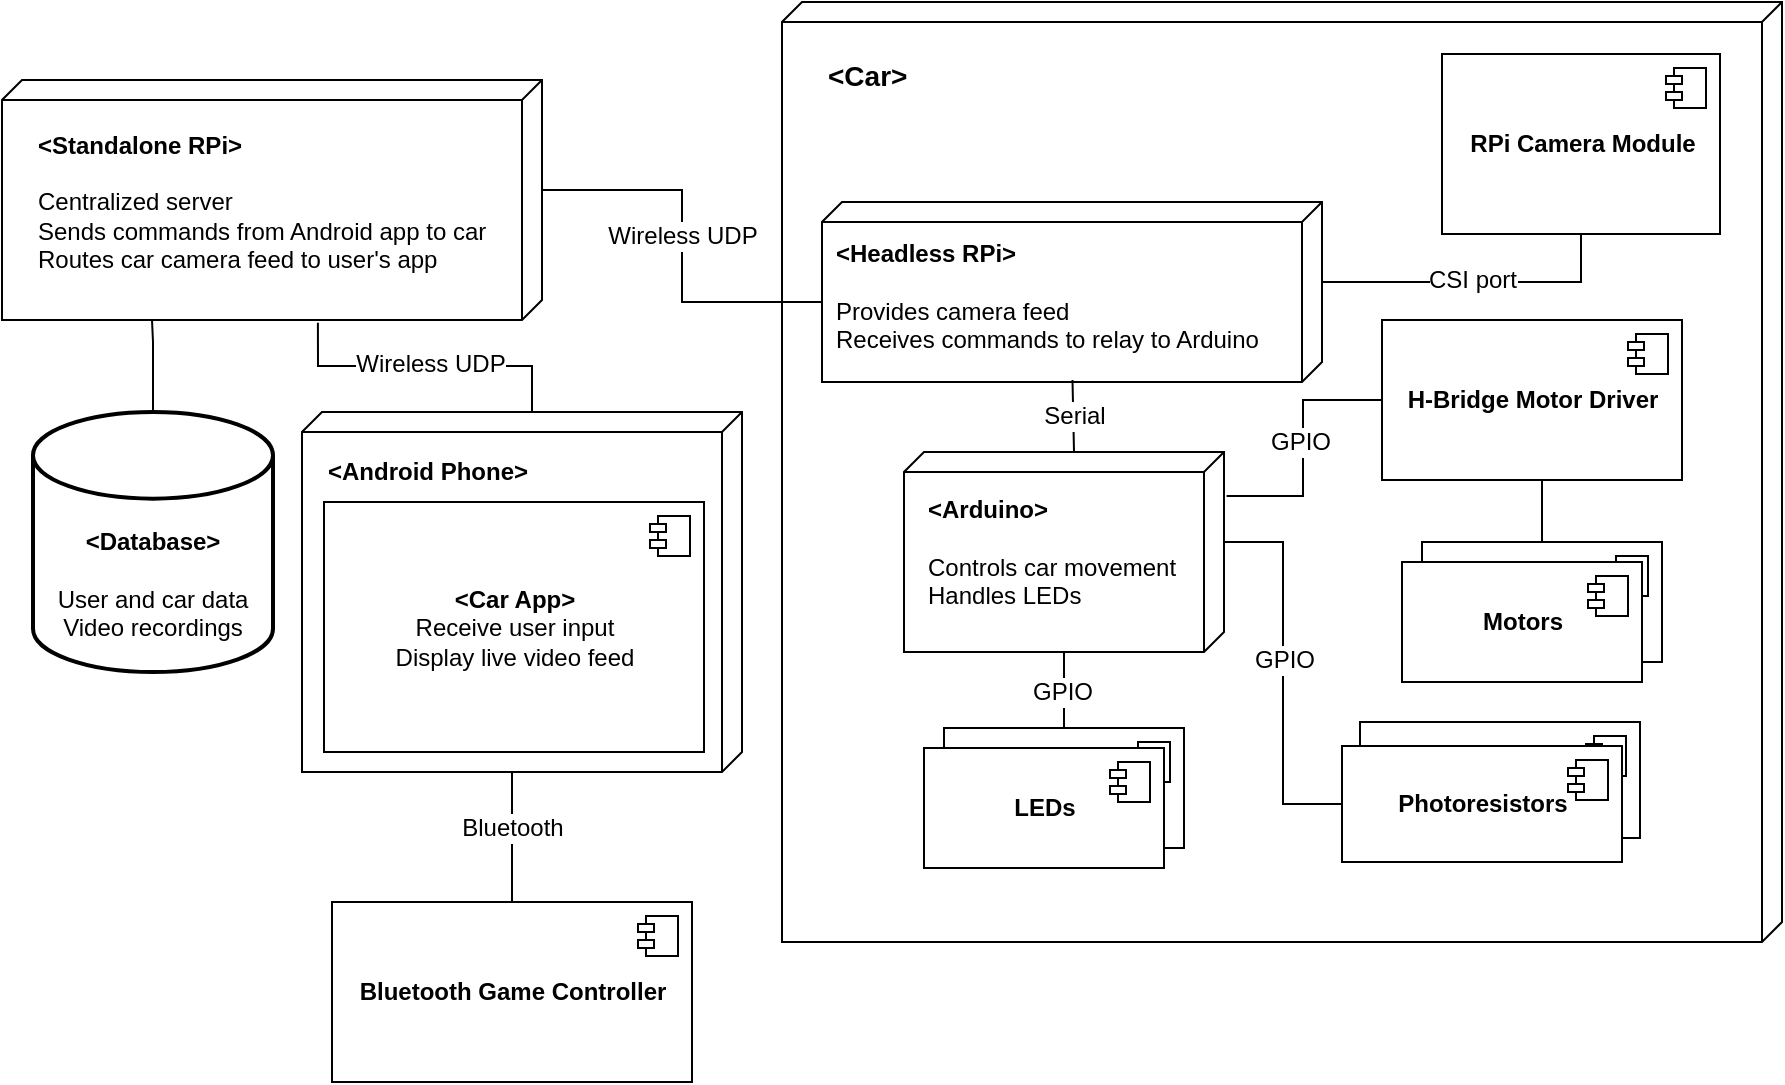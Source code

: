 <mxfile version="12.1.3" pages="1"><diagram name="Page-1" id="5f0bae14-7c28-e335-631c-24af17079c00"><mxGraphModel dx="1103" dy="657" grid="1" gridSize="10" guides="1" tooltips="1" connect="1" arrows="1" fold="1" page="1" pageScale="1" pageWidth="1100" pageHeight="850" background="#ffffff" math="0" shadow="0"><root><mxCell id="0"/><mxCell id="1" parent="0"/><mxCell id="-PlMzmXTGtEjnR366HvF-57" value="" style="verticalAlign=top;align=left;spacingTop=8;spacingLeft=2;spacingRight=12;shape=cube;size=10;direction=south;fontStyle=4;html=1;" parent="1" vertex="1"><mxGeometry x="420" y="120" width="500" height="470" as="geometry"/></mxCell><mxCell id="-PlMzmXTGtEjnR366HvF-12" value="&lt;b&gt;RPi Camera Module&lt;/b&gt;" style="html=1;" parent="1" vertex="1"><mxGeometry x="750" y="146" width="139" height="90" as="geometry"/></mxCell><mxCell id="-PlMzmXTGtEjnR366HvF-13" value="" style="shape=component;jettyWidth=8;jettyHeight=4;" parent="-PlMzmXTGtEjnR366HvF-12" vertex="1"><mxGeometry x="1" width="20" height="20" relative="1" as="geometry"><mxPoint x="-27" y="7" as="offset"/></mxGeometry></mxCell><mxCell id="-PlMzmXTGtEjnR366HvF-16" value="" style="group" parent="1" vertex="1" connectable="0"><mxGeometry x="440" y="220" width="250" height="90" as="geometry"/></mxCell><mxCell id="-PlMzmXTGtEjnR366HvF-3" value="" style="verticalAlign=top;align=left;spacingTop=8;spacingLeft=2;spacingRight=12;shape=cube;size=10;direction=south;fontStyle=4;html=1;rounded=0;shadow=0;comic=0;labelBackgroundColor=none;strokeColor=#000000;strokeWidth=1;fillColor=#ffffff;fontFamily=Verdana;fontSize=12;fontColor=#000000;" parent="-PlMzmXTGtEjnR366HvF-16" vertex="1"><mxGeometry width="250" height="90" as="geometry"/></mxCell><mxCell id="-PlMzmXTGtEjnR366HvF-6" value="&lt;b&gt;&amp;lt;Headless RPi&amp;gt;&lt;/b&gt;&lt;br&gt;&lt;br&gt;Provides camera feed&lt;br&gt;Receives commands to relay to Arduino" style="text;html=1;strokeColor=none;fillColor=none;align=left;verticalAlign=middle;whiteSpace=wrap;rounded=0;container=1;" parent="-PlMzmXTGtEjnR366HvF-16" vertex="1" collapsed="1"><mxGeometry x="5" y="17" width="225" height="60" as="geometry"><mxRectangle x="5" y="17" width="220" height="60" as="alternateBounds"/></mxGeometry></mxCell><mxCell id="-PlMzmXTGtEjnR366HvF-18" value="" style="group" parent="1" vertex="1" connectable="0"><mxGeometry x="481" y="345" width="160" height="100" as="geometry"/></mxCell><mxCell id="-PlMzmXTGtEjnR366HvF-19" value="" style="verticalAlign=top;align=left;spacingTop=8;spacingLeft=2;spacingRight=12;shape=cube;size=10;direction=south;fontStyle=4;html=1;" parent="-PlMzmXTGtEjnR366HvF-18" vertex="1"><mxGeometry width="160" height="100" as="geometry"/></mxCell><mxCell id="-PlMzmXTGtEjnR366HvF-20" value="&lt;b&gt;&amp;lt;Arduino&amp;gt;&lt;/b&gt;&lt;br&gt;&lt;br&gt;Controls car movement&lt;br&gt;Handles LEDs" style="text;html=1;strokeColor=none;fillColor=none;align=left;verticalAlign=middle;whiteSpace=wrap;rounded=0;" parent="-PlMzmXTGtEjnR366HvF-18" vertex="1"><mxGeometry x="10" y="20" width="130" height="60" as="geometry"/></mxCell><mxCell id="-PlMzmXTGtEjnR366HvF-24" style="edgeStyle=orthogonalEdgeStyle;rounded=0;orthogonalLoop=1;jettySize=auto;html=1;exitX=0;exitY=0;exitDx=40;exitDy=0;exitPerimeter=0;entryX=0.5;entryY=1;entryDx=0;entryDy=0;endArrow=none;endFill=0;" parent="1" source="-PlMzmXTGtEjnR366HvF-3" target="-PlMzmXTGtEjnR366HvF-12" edge="1"><mxGeometry relative="1" as="geometry"/></mxCell><mxCell id="-PlMzmXTGtEjnR366HvF-26" value="CSI port" style="text;html=1;resizable=0;points=[];align=center;verticalAlign=middle;labelBackgroundColor=#ffffff;" parent="-PlMzmXTGtEjnR366HvF-24" vertex="1" connectable="0"><mxGeometry x="-0.026" y="-1" relative="1" as="geometry"><mxPoint y="-2" as="offset"/></mxGeometry></mxCell><mxCell id="-PlMzmXTGtEjnR366HvF-38" style="edgeStyle=orthogonalEdgeStyle;rounded=0;orthogonalLoop=1;jettySize=auto;html=1;exitX=0.22;exitY=-0.008;exitDx=0;exitDy=0;exitPerimeter=0;entryX=0;entryY=0.5;entryDx=0;entryDy=0;endArrow=none;endFill=0;" parent="1" source="-PlMzmXTGtEjnR366HvF-19" target="85KG-vbvYLVIe-GBni4Z-4" edge="1"><mxGeometry relative="1" as="geometry"/></mxCell><mxCell id="-PlMzmXTGtEjnR366HvF-52" value="GPIO" style="text;html=1;resizable=0;points=[];align=center;verticalAlign=middle;labelBackgroundColor=#ffffff;" parent="-PlMzmXTGtEjnR366HvF-38" vertex="1" connectable="0"><mxGeometry x="0.042" y="2" relative="1" as="geometry"><mxPoint as="offset"/></mxGeometry></mxCell><mxCell id="-PlMzmXTGtEjnR366HvF-42" value="&lt;b&gt;Wheels&lt;/b&gt;" style="html=1;" parent="1" vertex="1"><mxGeometry x="501" y="483" width="120" height="60" as="geometry"/></mxCell><mxCell id="-PlMzmXTGtEjnR366HvF-43" value="" style="shape=component;jettyWidth=8;jettyHeight=4;" parent="-PlMzmXTGtEjnR366HvF-42" vertex="1"><mxGeometry x="1" width="20" height="20" relative="1" as="geometry"><mxPoint x="-27" y="7" as="offset"/></mxGeometry></mxCell><mxCell id="-PlMzmXTGtEjnR366HvF-44" value="&lt;b&gt;LEDs&lt;/b&gt;" style="html=1;" parent="1" vertex="1"><mxGeometry x="491" y="493" width="120" height="60" as="geometry"/></mxCell><mxCell id="-PlMzmXTGtEjnR366HvF-45" value="" style="shape=component;jettyWidth=8;jettyHeight=4;" parent="-PlMzmXTGtEjnR366HvF-44" vertex="1"><mxGeometry x="1" width="20" height="20" relative="1" as="geometry"><mxPoint x="-27" y="7" as="offset"/></mxGeometry></mxCell><mxCell id="-PlMzmXTGtEjnR366HvF-50" style="edgeStyle=orthogonalEdgeStyle;rounded=0;orthogonalLoop=1;jettySize=auto;html=1;exitX=0;exitY=0;exitDx=45;exitDy=0;exitPerimeter=0;entryX=0;entryY=0.5;entryDx=0;entryDy=0;endArrow=none;endFill=0;" parent="1" source="-PlMzmXTGtEjnR366HvF-19" target="85KG-vbvYLVIe-GBni4Z-1" edge="1"><mxGeometry relative="1" as="geometry"/></mxCell><mxCell id="-PlMzmXTGtEjnR366HvF-51" value="GPIO" style="text;html=1;resizable=0;points=[];align=center;verticalAlign=middle;labelBackgroundColor=#ffffff;" parent="-PlMzmXTGtEjnR366HvF-50" vertex="1" connectable="0"><mxGeometry x="-0.067" relative="1" as="geometry"><mxPoint as="offset"/></mxGeometry></mxCell><mxCell id="-PlMzmXTGtEjnR366HvF-60" value="" style="group" parent="1" vertex="1" connectable="0"><mxGeometry x="30" y="159" width="270" height="120" as="geometry"/></mxCell><mxCell id="-PlMzmXTGtEjnR366HvF-8" value="" style="group" parent="-PlMzmXTGtEjnR366HvF-60" vertex="1" connectable="0"><mxGeometry width="270" height="120" as="geometry"/></mxCell><mxCell id="39150e848f15840c-1" value="" style="verticalAlign=top;align=left;spacingTop=8;spacingLeft=2;spacingRight=12;shape=cube;size=10;direction=south;fontStyle=4;html=1;rounded=0;shadow=0;comic=0;labelBackgroundColor=none;strokeColor=#000000;strokeWidth=1;fillColor=#ffffff;fontFamily=Verdana;fontSize=12;fontColor=#000000;" parent="-PlMzmXTGtEjnR366HvF-8" vertex="1"><mxGeometry width="270" height="120" as="geometry"/></mxCell><mxCell id="-PlMzmXTGtEjnR366HvF-2" value="&lt;span&gt;&lt;b&gt;&amp;lt;Standalone RPi&amp;gt;&lt;/b&gt;&lt;br&gt;&lt;br&gt;Centralized server&lt;br&gt;Sends commands from Android app to car&lt;br&gt;Routes car camera feed to user's app&lt;br&gt;&lt;/span&gt;" style="text;html=1;strokeColor=none;fillColor=none;align=left;verticalAlign=middle;whiteSpace=wrap;rounded=0;" parent="-PlMzmXTGtEjnR366HvF-8" vertex="1"><mxGeometry x="15.5" y="21" width="228" height="80" as="geometry"/></mxCell><mxCell id="-PlMzmXTGtEjnR366HvF-61" style="edgeStyle=orthogonalEdgeStyle;rounded=0;orthogonalLoop=1;jettySize=auto;html=1;exitX=0;exitY=0;exitDx=100;exitDy=85;exitPerimeter=0;entryX=0.5;entryY=0;entryDx=0;entryDy=0;endArrow=none;endFill=0;" parent="1" source="-PlMzmXTGtEjnR366HvF-19" target="-PlMzmXTGtEjnR366HvF-42" edge="1"><mxGeometry relative="1" as="geometry"/></mxCell><mxCell id="-PlMzmXTGtEjnR366HvF-62" value="GPIO" style="text;html=1;resizable=0;points=[];align=center;verticalAlign=middle;labelBackgroundColor=#ffffff;" parent="-PlMzmXTGtEjnR366HvF-61" vertex="1" connectable="0"><mxGeometry x="0.129" y="-1" relative="1" as="geometry"><mxPoint as="offset"/></mxGeometry></mxCell><mxCell id="-PlMzmXTGtEjnR366HvF-63" style="edgeStyle=orthogonalEdgeStyle;rounded=0;orthogonalLoop=1;jettySize=auto;html=1;exitX=0;exitY=0;exitDx=55;exitDy=0;exitPerimeter=0;entryX=0;entryY=0;entryDx=50;entryDy=250;entryPerimeter=0;endArrow=none;endFill=0;" parent="1" source="39150e848f15840c-1" target="-PlMzmXTGtEjnR366HvF-3" edge="1"><mxGeometry relative="1" as="geometry"/></mxCell><mxCell id="-PlMzmXTGtEjnR366HvF-65" value="Wireless UDP" style="text;html=1;resizable=0;points=[];align=center;verticalAlign=middle;labelBackgroundColor=#ffffff;" parent="-PlMzmXTGtEjnR366HvF-63" vertex="1" connectable="0"><mxGeometry x="-0.324" y="4" relative="1" as="geometry"><mxPoint x="3.5" y="26.5" as="offset"/></mxGeometry></mxCell><mxCell id="-PlMzmXTGtEjnR366HvF-67" style="edgeStyle=orthogonalEdgeStyle;rounded=0;orthogonalLoop=1;jettySize=auto;html=1;exitX=0;exitY=0;exitDx=0;exitDy=75;exitPerimeter=0;entryX=0.989;entryY=0.499;entryDx=0;entryDy=0;entryPerimeter=0;endArrow=none;endFill=0;" parent="1" source="-PlMzmXTGtEjnR366HvF-19" target="-PlMzmXTGtEjnR366HvF-3" edge="1"><mxGeometry relative="1" as="geometry"/></mxCell><mxCell id="-PlMzmXTGtEjnR366HvF-68" value="Serial" style="text;html=1;resizable=0;points=[];align=center;verticalAlign=middle;labelBackgroundColor=#ffffff;" parent="-PlMzmXTGtEjnR366HvF-67" vertex="1" connectable="0"><mxGeometry x="0.183" relative="1" as="geometry"><mxPoint y="3" as="offset"/></mxGeometry></mxCell><mxCell id="-PlMzmXTGtEjnR366HvF-69" value="&lt;b&gt;&lt;font style=&quot;font-size: 14px&quot;&gt;&amp;lt;Car&amp;gt;&lt;/font&gt;&lt;/b&gt;" style="text;html=1;resizable=0;points=[];autosize=1;align=left;verticalAlign=top;spacingTop=-4;" parent="1" vertex="1"><mxGeometry x="441" y="146" width="60" height="20" as="geometry"/></mxCell><mxCell id="-PlMzmXTGtEjnR366HvF-72" value="" style="group" parent="1" vertex="1" connectable="0"><mxGeometry x="45.5" y="325" width="120" height="135" as="geometry"/></mxCell><mxCell id="-PlMzmXTGtEjnR366HvF-70" value="" style="strokeWidth=2;html=1;shape=mxgraph.flowchart.database;whiteSpace=wrap;" parent="-PlMzmXTGtEjnR366HvF-72" vertex="1"><mxGeometry width="120" height="130" as="geometry"/></mxCell><mxCell id="-PlMzmXTGtEjnR366HvF-71" value="&lt;b&gt;&amp;lt;Database&amp;gt;&lt;/b&gt;&lt;br&gt;&lt;br&gt;User and car data&lt;br&gt;Video recordings" style="text;html=1;resizable=0;points=[];autosize=1;align=center;verticalAlign=top;spacingTop=-4;" parent="-PlMzmXTGtEjnR366HvF-72" vertex="1"><mxGeometry x="4" y="55" width="110" height="60" as="geometry"/></mxCell><mxCell id="-PlMzmXTGtEjnR366HvF-73" style="edgeStyle=orthogonalEdgeStyle;rounded=0;orthogonalLoop=1;jettySize=auto;html=1;endArrow=none;endFill=0;" parent="1" source="-PlMzmXTGtEjnR366HvF-70" target="39150e848f15840c-1" edge="1"><mxGeometry relative="1" as="geometry"><Array as="points"><mxPoint x="105" y="290"/><mxPoint x="105" y="290"/></Array></mxGeometry></mxCell><mxCell id="-PlMzmXTGtEjnR366HvF-81" style="edgeStyle=orthogonalEdgeStyle;rounded=0;orthogonalLoop=1;jettySize=auto;html=1;exitX=0;exitY=0;exitDx=0;exitDy=105;exitPerimeter=0;entryX=1.011;entryY=0.415;entryDx=0;entryDy=0;entryPerimeter=0;endArrow=none;endFill=0;" parent="1" source="-PlMzmXTGtEjnR366HvF-74" target="39150e848f15840c-1" edge="1"><mxGeometry relative="1" as="geometry"/></mxCell><mxCell id="-PlMzmXTGtEjnR366HvF-82" value="Wireless UDP" style="text;html=1;resizable=0;points=[];align=center;verticalAlign=middle;labelBackgroundColor=#ffffff;" parent="-PlMzmXTGtEjnR366HvF-81" vertex="1" connectable="0"><mxGeometry x="-0.055" y="-3" relative="1" as="geometry"><mxPoint x="-3" y="2" as="offset"/></mxGeometry></mxCell><mxCell id="c3y9Bif7tkaqeJNcm-Pq-4" style="edgeStyle=orthogonalEdgeStyle;rounded=0;orthogonalLoop=1;jettySize=auto;html=1;exitX=0;exitY=0;exitDx=180;exitDy=115;exitPerimeter=0;endArrow=none;endFill=0;" parent="1" source="-PlMzmXTGtEjnR366HvF-74" target="c3y9Bif7tkaqeJNcm-Pq-2" edge="1"><mxGeometry relative="1" as="geometry"/></mxCell><mxCell id="c3y9Bif7tkaqeJNcm-Pq-5" value="Bluetooth" style="text;html=1;resizable=0;points=[];align=center;verticalAlign=middle;labelBackgroundColor=#ffffff;" parent="c3y9Bif7tkaqeJNcm-Pq-4" vertex="1" connectable="0"><mxGeometry x="-0.139" y="-2" relative="1" as="geometry"><mxPoint x="2" y="-0.5" as="offset"/></mxGeometry></mxCell><mxCell id="-PlMzmXTGtEjnR366HvF-74" value="" style="verticalAlign=top;align=left;spacingTop=8;spacingLeft=2;spacingRight=12;shape=cube;size=10;direction=south;fontStyle=4;html=1;" parent="1" vertex="1"><mxGeometry x="180" y="325" width="220" height="180" as="geometry"/></mxCell><mxCell id="-PlMzmXTGtEjnR366HvF-76" value="&lt;span&gt;&lt;b&gt;&amp;lt;Android Phone&amp;gt;&lt;/b&gt;&lt;br&gt;&lt;/span&gt;" style="text;html=1;strokeColor=none;fillColor=none;align=left;verticalAlign=middle;whiteSpace=wrap;rounded=0;" parent="1" vertex="1"><mxGeometry x="190.5" y="345" width="110" height="20" as="geometry"/></mxCell><mxCell id="-PlMzmXTGtEjnR366HvF-79" value="&amp;lt;Car App&amp;gt;&lt;br&gt;&lt;span style=&quot;font-weight: normal&quot;&gt;Receive user input&lt;br&gt;Display live video feed&lt;/span&gt;" style="html=1;align=center;fontStyle=1" parent="1" vertex="1"><mxGeometry x="191" y="370" width="190" height="125" as="geometry"/></mxCell><mxCell id="-PlMzmXTGtEjnR366HvF-80" value="" style="shape=component;jettyWidth=8;jettyHeight=4;" parent="-PlMzmXTGtEjnR366HvF-79" vertex="1"><mxGeometry x="1" width="20" height="20" relative="1" as="geometry"><mxPoint x="-27" y="7" as="offset"/></mxGeometry></mxCell><mxCell id="c3y9Bif7tkaqeJNcm-Pq-2" value="&lt;b&gt;Bluetooth Game Controller&lt;/b&gt;" style="html=1;" parent="1" vertex="1"><mxGeometry x="195" y="570" width="180" height="90" as="geometry"/></mxCell><mxCell id="c3y9Bif7tkaqeJNcm-Pq-3" value="" style="shape=component;jettyWidth=8;jettyHeight=4;" parent="c3y9Bif7tkaqeJNcm-Pq-2" vertex="1"><mxGeometry x="1" width="20" height="20" relative="1" as="geometry"><mxPoint x="-27" y="7" as="offset"/></mxGeometry></mxCell><mxCell id="85KG-vbvYLVIe-GBni4Z-3" value="" style="group" vertex="1" connectable="0" parent="1"><mxGeometry x="700" y="480" width="149" height="70" as="geometry"/></mxCell><mxCell id="-PlMzmXTGtEjnR366HvF-46" value="&lt;b&gt;Photoresistors&lt;/b&gt;" style="html=1;" parent="85KG-vbvYLVIe-GBni4Z-3" vertex="1"><mxGeometry x="9" width="140" height="58" as="geometry"/></mxCell><mxCell id="-PlMzmXTGtEjnR366HvF-47" value="" style="shape=component;jettyWidth=8;jettyHeight=4;" parent="-PlMzmXTGtEjnR366HvF-46" vertex="1"><mxGeometry x="1" width="20" height="20" relative="1" as="geometry"><mxPoint x="-27" y="7" as="offset"/></mxGeometry></mxCell><mxCell id="85KG-vbvYLVIe-GBni4Z-1" value="&lt;b&gt;Photoresistors&lt;/b&gt;" style="html=1;" vertex="1" parent="85KG-vbvYLVIe-GBni4Z-3"><mxGeometry y="12" width="140" height="58" as="geometry"/></mxCell><mxCell id="85KG-vbvYLVIe-GBni4Z-2" value="" style="shape=component;jettyWidth=8;jettyHeight=4;" vertex="1" parent="85KG-vbvYLVIe-GBni4Z-1"><mxGeometry x="1" width="20" height="20" relative="1" as="geometry"><mxPoint x="-27" y="7" as="offset"/></mxGeometry></mxCell><mxCell id="85KG-vbvYLVIe-GBni4Z-9" style="edgeStyle=orthogonalEdgeStyle;rounded=0;orthogonalLoop=1;jettySize=auto;html=1;exitX=0.5;exitY=1;exitDx=0;exitDy=0;entryX=0.5;entryY=0;entryDx=0;entryDy=0;endArrow=none;endFill=0;" edge="1" parent="1" source="85KG-vbvYLVIe-GBni4Z-4" target="-PlMzmXTGtEjnR366HvF-34"><mxGeometry relative="1" as="geometry"/></mxCell><mxCell id="85KG-vbvYLVIe-GBni4Z-4" value="&lt;b&gt;H-Bridge Motor Driver&lt;/b&gt;" style="html=1;" vertex="1" parent="1"><mxGeometry x="720" y="279" width="150" height="80" as="geometry"/></mxCell><mxCell id="85KG-vbvYLVIe-GBni4Z-5" value="" style="shape=component;jettyWidth=8;jettyHeight=4;" vertex="1" parent="85KG-vbvYLVIe-GBni4Z-4"><mxGeometry x="1" width="20" height="20" relative="1" as="geometry"><mxPoint x="-27" y="7" as="offset"/></mxGeometry></mxCell><mxCell id="85KG-vbvYLVIe-GBni4Z-6" value="" style="group" vertex="1" connectable="0" parent="1"><mxGeometry x="730" y="390" width="130" height="70" as="geometry"/></mxCell><mxCell id="-PlMzmXTGtEjnR366HvF-34" value="&lt;b&gt;Wheels&lt;/b&gt;" style="html=1;" parent="85KG-vbvYLVIe-GBni4Z-6" vertex="1"><mxGeometry x="10" width="120" height="60" as="geometry"/></mxCell><mxCell id="-PlMzmXTGtEjnR366HvF-35" value="" style="shape=component;jettyWidth=8;jettyHeight=4;" parent="-PlMzmXTGtEjnR366HvF-34" vertex="1"><mxGeometry x="1" width="20" height="20" relative="1" as="geometry"><mxPoint x="-27" y="7" as="offset"/></mxGeometry></mxCell><mxCell id="-PlMzmXTGtEjnR366HvF-36" value="&lt;b&gt;Motors&lt;/b&gt;" style="html=1;" parent="85KG-vbvYLVIe-GBni4Z-6" vertex="1"><mxGeometry y="10" width="120" height="60" as="geometry"/></mxCell><mxCell id="-PlMzmXTGtEjnR366HvF-37" value="" style="shape=component;jettyWidth=8;jettyHeight=4;" parent="-PlMzmXTGtEjnR366HvF-36" vertex="1"><mxGeometry x="1" width="20" height="20" relative="1" as="geometry"><mxPoint x="-27" y="7" as="offset"/></mxGeometry></mxCell></root></mxGraphModel></diagram></mxfile>